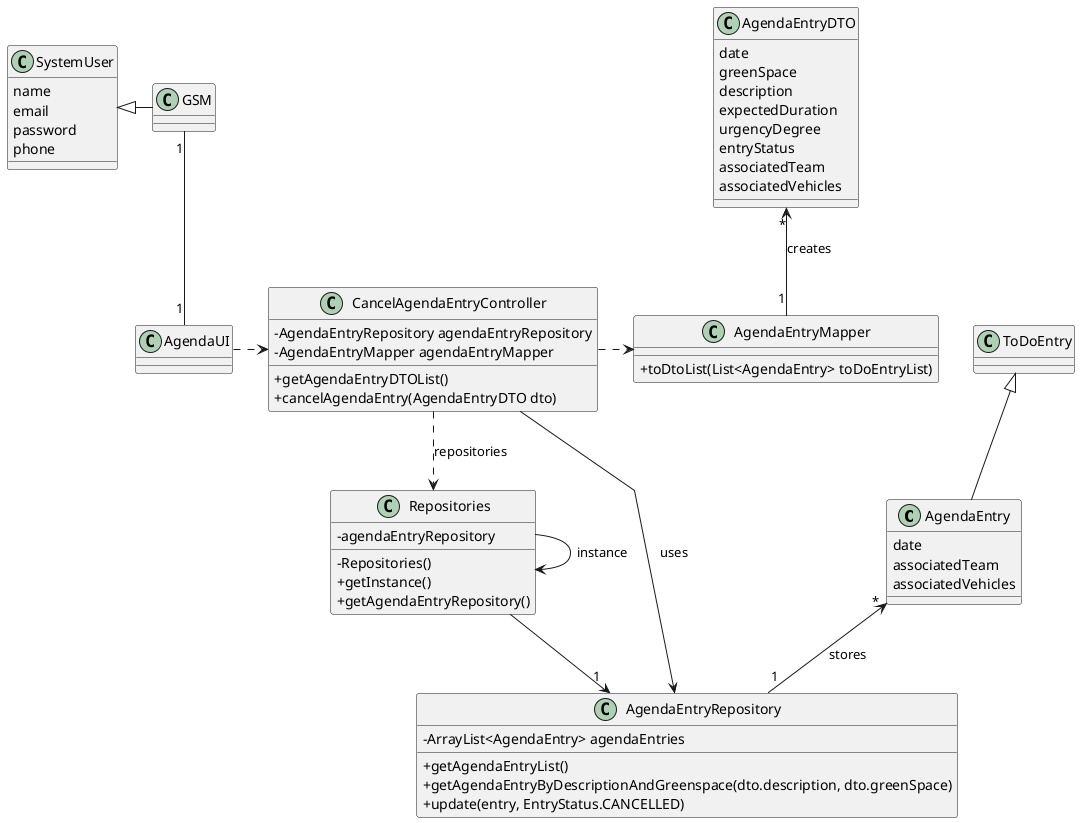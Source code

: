 @startuml
skinparam classAttributeIconSize 0
'skinparam monochrome true
skinparam packageStyle rectangle
skinparam shadowing false
skinparam linetype polyline
'skinparam linetype orto
skinparam classAttributeIconSize 0

class AgendaEntry {
    date
    associatedTeam
    associatedVehicles
}

class AgendaEntryDTO {

    date
    greenSpace
    description
    expectedDuration
    urgencyDegree
    entryStatus
    associatedTeam
    associatedVehicles

}

class SystemUser {
    name
    email
    password
    phone
}


class AgendaEntryRepository {
    - ArrayList<AgendaEntry> agendaEntries

    + getAgendaEntryList()
    +getAgendaEntryByDescriptionAndGreenspace(dto.description, dto.greenSpace)
    +update(entry, EntryStatus.CANCELLED)
}

class Repositories {
    - agendaEntryRepository

    - Repositories()
    + getInstance()
    + getAgendaEntryRepository()

}

class AgendaEntryMapper {
    + toDtoList(List<AgendaEntry> toDoEntryList)

}


class CancelAgendaEntryController {
    - AgendaEntryRepository agendaEntryRepository
    - AgendaEntryMapper agendaEntryMapper

    + getAgendaEntryDTOList()
    +cancelAgendaEntry(AgendaEntryDTO dto)
}

class AgendaUI {

}

AgendaUI .> CancelAgendaEntryController
CancelAgendaEntryController ..> Repositories : repositories
Repositories --> "1" AgendaEntryRepository
Repositories -> Repositories : instance
CancelAgendaEntryController .> AgendaEntryMapper
CancelAgendaEntryController --> AgendaEntryRepository : uses

SystemUser <|- GSM
ToDoEntry <|-- AgendaEntry

GSM "1" -- "1" AgendaUI
AgendaEntry "*" <-- "1" AgendaEntryRepository : stores
AgendaEntryDTO "*" <-- "1" AgendaEntryMapper : creates


@enduml
